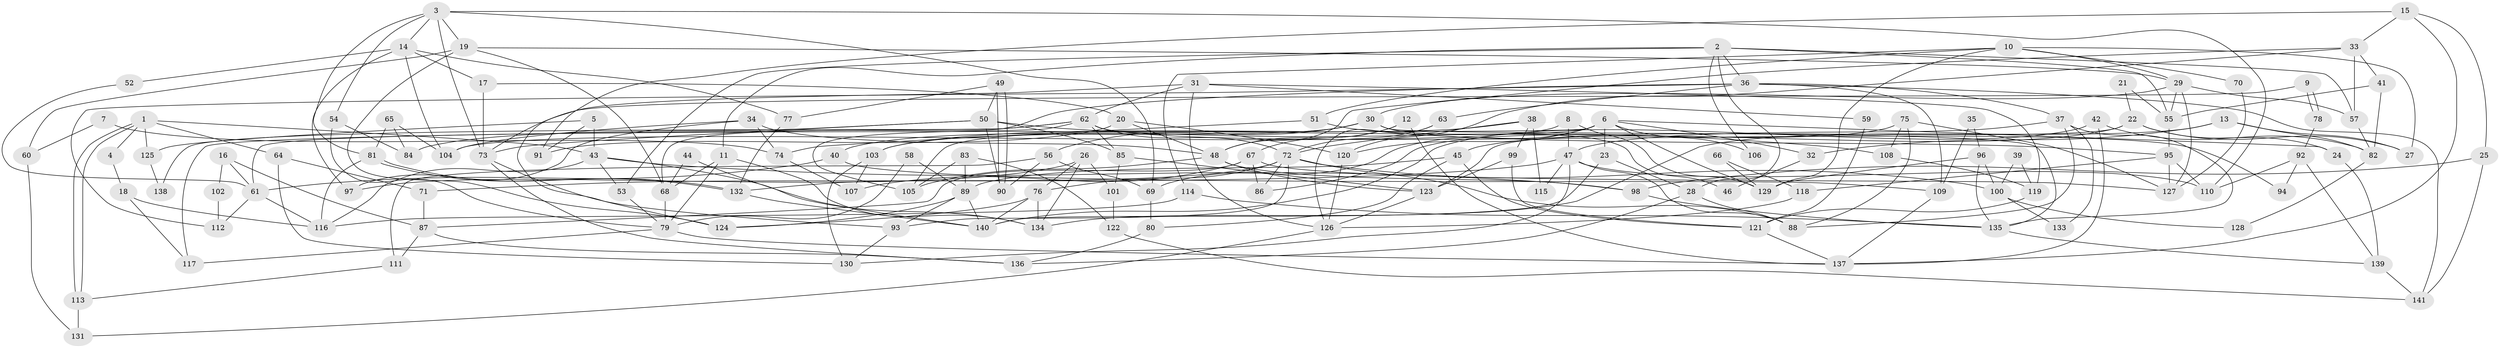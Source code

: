 // coarse degree distribution, {6: 0.11827956989247312, 10: 0.043010752688172046, 8: 0.021505376344086023, 2: 0.11827956989247312, 4: 0.1827956989247312, 3: 0.20430107526881722, 7: 0.13978494623655913, 5: 0.11827956989247312, 9: 0.03225806451612903, 11: 0.021505376344086023}
// Generated by graph-tools (version 1.1) at 2025/52/02/27/25 19:52:04]
// undirected, 141 vertices, 282 edges
graph export_dot {
graph [start="1"]
  node [color=gray90,style=filled];
  1;
  2;
  3;
  4;
  5;
  6;
  7;
  8;
  9;
  10;
  11;
  12;
  13;
  14;
  15;
  16;
  17;
  18;
  19;
  20;
  21;
  22;
  23;
  24;
  25;
  26;
  27;
  28;
  29;
  30;
  31;
  32;
  33;
  34;
  35;
  36;
  37;
  38;
  39;
  40;
  41;
  42;
  43;
  44;
  45;
  46;
  47;
  48;
  49;
  50;
  51;
  52;
  53;
  54;
  55;
  56;
  57;
  58;
  59;
  60;
  61;
  62;
  63;
  64;
  65;
  66;
  67;
  68;
  69;
  70;
  71;
  72;
  73;
  74;
  75;
  76;
  77;
  78;
  79;
  80;
  81;
  82;
  83;
  84;
  85;
  86;
  87;
  88;
  89;
  90;
  91;
  92;
  93;
  94;
  95;
  96;
  97;
  98;
  99;
  100;
  101;
  102;
  103;
  104;
  105;
  106;
  107;
  108;
  109;
  110;
  111;
  112;
  113;
  114;
  115;
  116;
  117;
  118;
  119;
  120;
  121;
  122;
  123;
  124;
  125;
  126;
  127;
  128;
  129;
  130;
  131;
  132;
  133;
  134;
  135;
  136;
  137;
  138;
  139;
  140;
  141;
  1 -- 43;
  1 -- 113;
  1 -- 113;
  1 -- 4;
  1 -- 64;
  1 -- 125;
  2 -- 28;
  2 -- 36;
  2 -- 11;
  2 -- 53;
  2 -- 55;
  2 -- 57;
  2 -- 106;
  3 -- 14;
  3 -- 81;
  3 -- 19;
  3 -- 54;
  3 -- 69;
  3 -- 73;
  3 -- 110;
  4 -- 18;
  5 -- 91;
  5 -- 43;
  5 -- 125;
  6 -- 105;
  6 -- 69;
  6 -- 23;
  6 -- 24;
  6 -- 32;
  6 -- 61;
  6 -- 106;
  6 -- 120;
  6 -- 129;
  7 -- 60;
  7 -- 74;
  8 -- 129;
  8 -- 47;
  8 -- 104;
  9 -- 78;
  9 -- 78;
  9 -- 73;
  10 -- 27;
  10 -- 51;
  10 -- 29;
  10 -- 70;
  10 -- 114;
  10 -- 129;
  11 -- 134;
  11 -- 68;
  11 -- 79;
  12 -- 48;
  12 -- 137;
  12 -- 67;
  13 -- 134;
  13 -- 82;
  13 -- 27;
  13 -- 32;
  14 -- 77;
  14 -- 97;
  14 -- 17;
  14 -- 52;
  14 -- 104;
  15 -- 137;
  15 -- 33;
  15 -- 25;
  15 -- 91;
  16 -- 61;
  16 -- 87;
  16 -- 102;
  17 -- 73;
  17 -- 20;
  18 -- 116;
  18 -- 117;
  19 -- 29;
  19 -- 60;
  19 -- 68;
  19 -- 124;
  20 -- 120;
  20 -- 48;
  20 -- 91;
  21 -- 55;
  21 -- 22;
  22 -- 45;
  22 -- 123;
  22 -- 24;
  22 -- 27;
  23 -- 140;
  23 -- 28;
  24 -- 139;
  25 -- 98;
  25 -- 141;
  26 -- 76;
  26 -- 134;
  26 -- 97;
  26 -- 101;
  28 -- 88;
  28 -- 136;
  29 -- 57;
  29 -- 30;
  29 -- 55;
  29 -- 127;
  30 -- 135;
  30 -- 40;
  30 -- 46;
  30 -- 56;
  30 -- 103;
  31 -- 126;
  31 -- 124;
  31 -- 59;
  31 -- 62;
  31 -- 119;
  32 -- 46;
  33 -- 57;
  33 -- 120;
  33 -- 41;
  33 -- 48;
  34 -- 104;
  34 -- 48;
  34 -- 74;
  34 -- 97;
  35 -- 109;
  35 -- 96;
  36 -- 68;
  36 -- 141;
  36 -- 37;
  36 -- 63;
  36 -- 109;
  36 -- 112;
  37 -- 47;
  37 -- 88;
  37 -- 133;
  37 -- 135;
  38 -- 103;
  38 -- 99;
  38 -- 72;
  38 -- 115;
  39 -- 119;
  39 -- 100;
  40 -- 109;
  40 -- 61;
  41 -- 55;
  41 -- 82;
  42 -- 137;
  42 -- 140;
  42 -- 82;
  43 -- 98;
  43 -- 53;
  43 -- 116;
  43 -- 134;
  44 -- 140;
  44 -- 68;
  45 -- 89;
  45 -- 80;
  45 -- 121;
  47 -- 71;
  47 -- 110;
  47 -- 88;
  47 -- 115;
  47 -- 130;
  48 -- 98;
  48 -- 105;
  48 -- 123;
  49 -- 90;
  49 -- 90;
  49 -- 50;
  49 -- 77;
  50 -- 73;
  50 -- 84;
  50 -- 85;
  50 -- 90;
  50 -- 108;
  51 -- 95;
  51 -- 74;
  52 -- 61;
  53 -- 79;
  54 -- 79;
  54 -- 84;
  55 -- 95;
  56 -- 90;
  56 -- 69;
  56 -- 111;
  57 -- 82;
  58 -- 89;
  58 -- 79;
  59 -- 121;
  60 -- 131;
  61 -- 112;
  61 -- 116;
  62 -- 72;
  62 -- 85;
  62 -- 94;
  62 -- 105;
  62 -- 117;
  62 -- 138;
  63 -- 72;
  63 -- 126;
  64 -- 130;
  64 -- 71;
  65 -- 81;
  65 -- 104;
  65 -- 84;
  66 -- 129;
  66 -- 118;
  67 -- 127;
  67 -- 86;
  67 -- 87;
  67 -- 107;
  68 -- 79;
  69 -- 80;
  70 -- 127;
  71 -- 87;
  72 -- 88;
  72 -- 76;
  72 -- 86;
  72 -- 93;
  72 -- 100;
  72 -- 132;
  73 -- 93;
  73 -- 136;
  74 -- 107;
  75 -- 88;
  75 -- 86;
  75 -- 108;
  75 -- 127;
  76 -- 140;
  76 -- 124;
  76 -- 134;
  77 -- 132;
  78 -- 92;
  79 -- 117;
  79 -- 137;
  80 -- 136;
  81 -- 132;
  81 -- 132;
  81 -- 116;
  82 -- 128;
  83 -- 105;
  83 -- 122;
  83 -- 89;
  85 -- 101;
  85 -- 123;
  87 -- 136;
  87 -- 111;
  89 -- 124;
  89 -- 93;
  89 -- 140;
  92 -- 110;
  92 -- 139;
  92 -- 94;
  93 -- 130;
  95 -- 127;
  95 -- 110;
  95 -- 118;
  96 -- 129;
  96 -- 135;
  96 -- 100;
  98 -- 135;
  99 -- 123;
  99 -- 121;
  100 -- 128;
  100 -- 133;
  101 -- 122;
  102 -- 112;
  103 -- 130;
  103 -- 107;
  108 -- 119;
  109 -- 137;
  111 -- 113;
  113 -- 131;
  114 -- 116;
  114 -- 135;
  118 -- 126;
  119 -- 121;
  120 -- 126;
  121 -- 137;
  122 -- 141;
  123 -- 126;
  125 -- 138;
  126 -- 131;
  132 -- 140;
  135 -- 139;
  139 -- 141;
}

